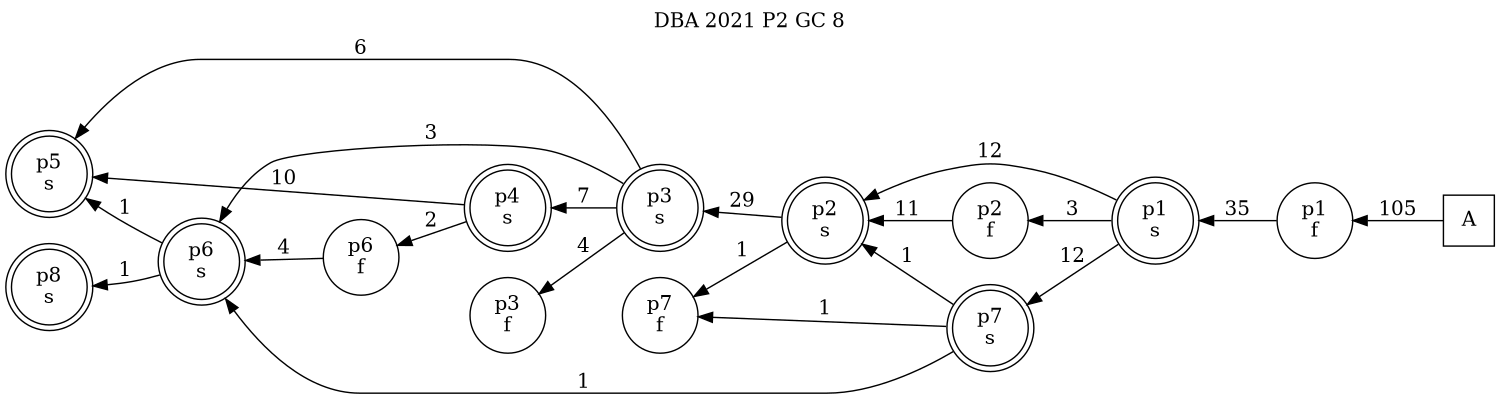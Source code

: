 digraph DBA_2021_P2_GC_8_GOOD {
labelloc="tl"
label= " DBA 2021 P2 GC 8 "
rankdir="RL";
graph [ size=" 10 , 10 !"]

"A" [shape="square" label="A"]
"p1_f" [shape="circle" label="p1
f"]
"p1_s" [shape="doublecircle" label="p1
s"]
"p2_f" [shape="circle" label="p2
f"]
"p2_s" [shape="doublecircle" label="p2
s"]
"p3_s" [shape="doublecircle" label="p3
s"]
"p3_f" [shape="circle" label="p3
f"]
"p4_s" [shape="doublecircle" label="p4
s"]
"p5_s" [shape="doublecircle" label="p5
s"]
"p6_f" [shape="circle" label="p6
f"]
"p6_s" [shape="doublecircle" label="p6
s"]
"p7_s" [shape="doublecircle" label="p7
s"]
"p7_f" [shape="circle" label="p7
f"]
"p8_s" [shape="doublecircle" label="p8
s"]
"A" -> "p1_f" [ label=105]
"p1_f" -> "p1_s" [ label=35]
"p1_s" -> "p2_f" [ label=3]
"p1_s" -> "p2_s" [ label=12]
"p1_s" -> "p7_s" [ label=12]
"p2_f" -> "p2_s" [ label=11]
"p2_s" -> "p3_s" [ label=29]
"p2_s" -> "p7_f" [ label=1]
"p3_s" -> "p3_f" [ label=4]
"p3_s" -> "p4_s" [ label=7]
"p3_s" -> "p5_s" [ label=6]
"p3_s" -> "p6_s" [ label=3]
"p4_s" -> "p5_s" [ label=10]
"p4_s" -> "p6_f" [ label=2]
"p6_f" -> "p6_s" [ label=4]
"p6_s" -> "p5_s" [ label=1]
"p6_s" -> "p8_s" [ label=1]
"p7_s" -> "p2_s" [ label=1]
"p7_s" -> "p6_s" [ label=1]
"p7_s" -> "p7_f" [ label=1]
}
